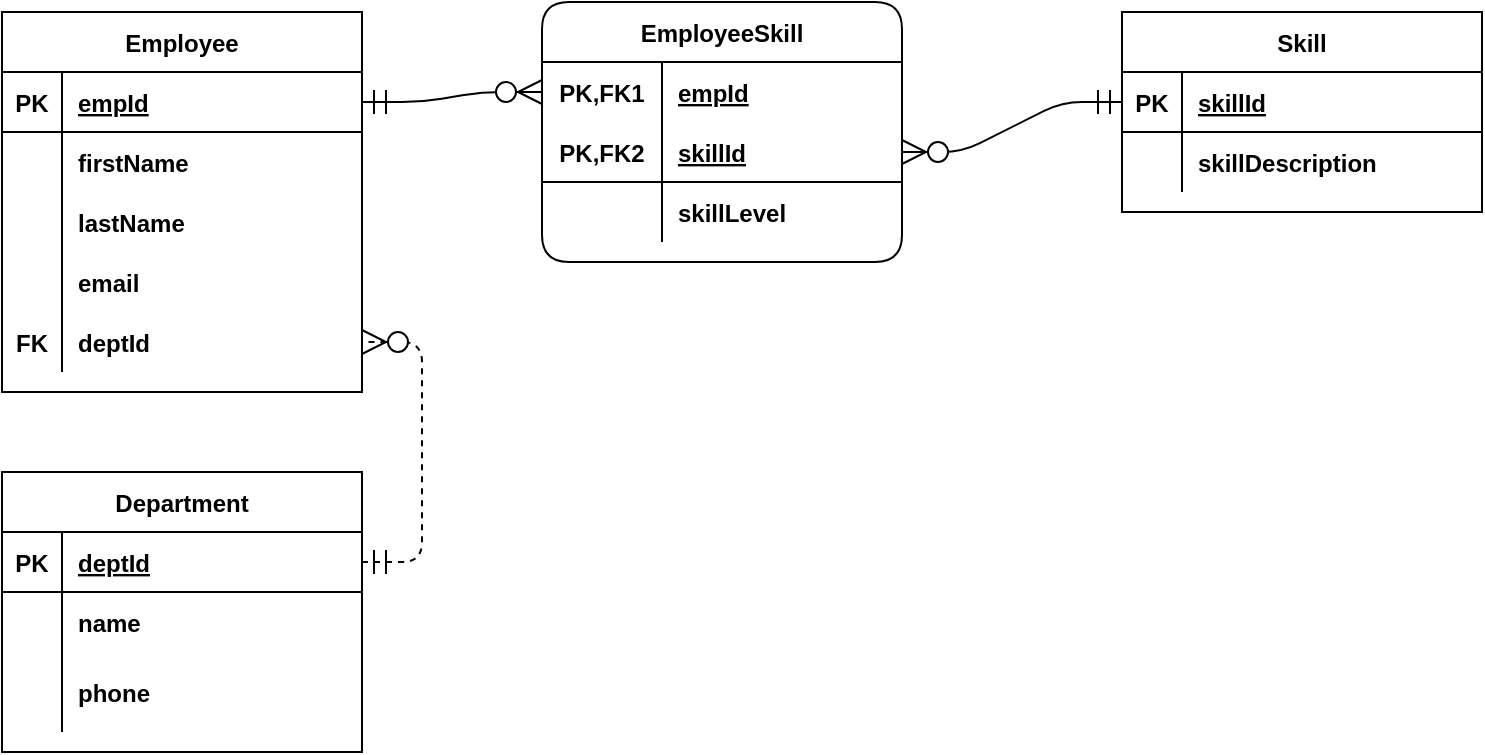 <mxfile version="13.8.0" type="github"><diagram id="H377WSRnFNxb_r4C8gnv" name="Page-1"><mxGraphModel dx="1186" dy="750" grid="1" gridSize="10" guides="1" tooltips="1" connect="1" arrows="1" fold="1" page="1" pageScale="1" pageWidth="827" pageHeight="1169" math="0" shadow="0"><root><mxCell id="0"/><mxCell id="1" parent="0"/><mxCell id="itGe4DmNpn68_hEBPGap-1" value="Employee" style="shape=table;startSize=30;container=1;collapsible=1;childLayout=tableLayout;fixedRows=1;rowLines=0;fontStyle=1;align=center;resizeLast=1;" vertex="1" parent="1"><mxGeometry x="70" y="100" width="180" height="190" as="geometry"/></mxCell><mxCell id="itGe4DmNpn68_hEBPGap-2" value="" style="shape=partialRectangle;collapsible=0;dropTarget=0;pointerEvents=0;fillColor=none;top=0;left=0;bottom=1;right=0;points=[[0,0.5],[1,0.5]];portConstraint=eastwest;" vertex="1" parent="itGe4DmNpn68_hEBPGap-1"><mxGeometry y="30" width="180" height="30" as="geometry"/></mxCell><mxCell id="itGe4DmNpn68_hEBPGap-3" value="PK" style="shape=partialRectangle;connectable=0;fillColor=none;top=0;left=0;bottom=0;right=0;fontStyle=1;overflow=hidden;" vertex="1" parent="itGe4DmNpn68_hEBPGap-2"><mxGeometry width="30" height="30" as="geometry"/></mxCell><mxCell id="itGe4DmNpn68_hEBPGap-4" value="empId" style="shape=partialRectangle;connectable=0;fillColor=none;top=0;left=0;bottom=0;right=0;align=left;spacingLeft=6;fontStyle=5;overflow=hidden;" vertex="1" parent="itGe4DmNpn68_hEBPGap-2"><mxGeometry x="30" width="150" height="30" as="geometry"/></mxCell><mxCell id="itGe4DmNpn68_hEBPGap-5" value="" style="shape=partialRectangle;collapsible=0;dropTarget=0;pointerEvents=0;fillColor=none;top=0;left=0;bottom=0;right=0;points=[[0,0.5],[1,0.5]];portConstraint=eastwest;" vertex="1" parent="itGe4DmNpn68_hEBPGap-1"><mxGeometry y="60" width="180" height="30" as="geometry"/></mxCell><mxCell id="itGe4DmNpn68_hEBPGap-6" value="" style="shape=partialRectangle;connectable=0;fillColor=none;top=0;left=0;bottom=0;right=0;editable=1;overflow=hidden;" vertex="1" parent="itGe4DmNpn68_hEBPGap-5"><mxGeometry width="30" height="30" as="geometry"/></mxCell><mxCell id="itGe4DmNpn68_hEBPGap-7" value="firstName" style="shape=partialRectangle;connectable=0;fillColor=none;top=0;left=0;bottom=0;right=0;align=left;spacingLeft=6;overflow=hidden;fontStyle=1" vertex="1" parent="itGe4DmNpn68_hEBPGap-5"><mxGeometry x="30" width="150" height="30" as="geometry"/></mxCell><mxCell id="itGe4DmNpn68_hEBPGap-8" value="" style="shape=partialRectangle;collapsible=0;dropTarget=0;pointerEvents=0;fillColor=none;top=0;left=0;bottom=0;right=0;points=[[0,0.5],[1,0.5]];portConstraint=eastwest;" vertex="1" parent="itGe4DmNpn68_hEBPGap-1"><mxGeometry y="90" width="180" height="30" as="geometry"/></mxCell><mxCell id="itGe4DmNpn68_hEBPGap-9" value="" style="shape=partialRectangle;connectable=0;fillColor=none;top=0;left=0;bottom=0;right=0;editable=1;overflow=hidden;" vertex="1" parent="itGe4DmNpn68_hEBPGap-8"><mxGeometry width="30" height="30" as="geometry"/></mxCell><mxCell id="itGe4DmNpn68_hEBPGap-10" value="lastName" style="shape=partialRectangle;connectable=0;fillColor=none;top=0;left=0;bottom=0;right=0;align=left;spacingLeft=6;overflow=hidden;fontStyle=1" vertex="1" parent="itGe4DmNpn68_hEBPGap-8"><mxGeometry x="30" width="150" height="30" as="geometry"/></mxCell><mxCell id="itGe4DmNpn68_hEBPGap-11" value="" style="shape=partialRectangle;collapsible=0;dropTarget=0;pointerEvents=0;fillColor=none;top=0;left=0;bottom=0;right=0;points=[[0,0.5],[1,0.5]];portConstraint=eastwest;" vertex="1" parent="itGe4DmNpn68_hEBPGap-1"><mxGeometry y="120" width="180" height="30" as="geometry"/></mxCell><mxCell id="itGe4DmNpn68_hEBPGap-12" value="" style="shape=partialRectangle;connectable=0;fillColor=none;top=0;left=0;bottom=0;right=0;editable=1;overflow=hidden;" vertex="1" parent="itGe4DmNpn68_hEBPGap-11"><mxGeometry width="30" height="30" as="geometry"/></mxCell><mxCell id="itGe4DmNpn68_hEBPGap-13" value="email" style="shape=partialRectangle;connectable=0;fillColor=none;top=0;left=0;bottom=0;right=0;align=left;spacingLeft=6;overflow=hidden;fontStyle=1" vertex="1" parent="itGe4DmNpn68_hEBPGap-11"><mxGeometry x="30" width="150" height="30" as="geometry"/></mxCell><mxCell id="itGe4DmNpn68_hEBPGap-53" value="" style="shape=partialRectangle;collapsible=0;dropTarget=0;pointerEvents=0;fillColor=none;top=0;left=0;bottom=0;right=0;points=[[0,0.5],[1,0.5]];portConstraint=eastwest;" vertex="1" parent="itGe4DmNpn68_hEBPGap-1"><mxGeometry y="150" width="180" height="30" as="geometry"/></mxCell><mxCell id="itGe4DmNpn68_hEBPGap-54" value="FK" style="shape=partialRectangle;connectable=0;fillColor=none;top=0;left=0;bottom=0;right=0;editable=1;overflow=hidden;fontStyle=1" vertex="1" parent="itGe4DmNpn68_hEBPGap-53"><mxGeometry width="30" height="30" as="geometry"/></mxCell><mxCell id="itGe4DmNpn68_hEBPGap-55" value="deptId" style="shape=partialRectangle;connectable=0;fillColor=none;top=0;left=0;bottom=0;right=0;align=left;spacingLeft=6;overflow=hidden;fontStyle=1" vertex="1" parent="itGe4DmNpn68_hEBPGap-53"><mxGeometry x="30" width="150" height="30" as="geometry"/></mxCell><mxCell id="itGe4DmNpn68_hEBPGap-14" value="Department" style="shape=table;startSize=30;container=1;collapsible=1;childLayout=tableLayout;fixedRows=1;rowLines=0;fontStyle=1;align=center;resizeLast=1;" vertex="1" parent="1"><mxGeometry x="70" y="330" width="180" height="140" as="geometry"/></mxCell><mxCell id="itGe4DmNpn68_hEBPGap-15" value="" style="shape=partialRectangle;collapsible=0;dropTarget=0;pointerEvents=0;fillColor=none;top=0;left=0;bottom=1;right=0;points=[[0,0.5],[1,0.5]];portConstraint=eastwest;" vertex="1" parent="itGe4DmNpn68_hEBPGap-14"><mxGeometry y="30" width="180" height="30" as="geometry"/></mxCell><mxCell id="itGe4DmNpn68_hEBPGap-16" value="PK" style="shape=partialRectangle;connectable=0;fillColor=none;top=0;left=0;bottom=0;right=0;fontStyle=1;overflow=hidden;" vertex="1" parent="itGe4DmNpn68_hEBPGap-15"><mxGeometry width="30" height="30" as="geometry"/></mxCell><mxCell id="itGe4DmNpn68_hEBPGap-17" value="deptId" style="shape=partialRectangle;connectable=0;fillColor=none;top=0;left=0;bottom=0;right=0;align=left;spacingLeft=6;fontStyle=5;overflow=hidden;" vertex="1" parent="itGe4DmNpn68_hEBPGap-15"><mxGeometry x="30" width="150" height="30" as="geometry"/></mxCell><mxCell id="itGe4DmNpn68_hEBPGap-18" value="" style="shape=partialRectangle;collapsible=0;dropTarget=0;pointerEvents=0;fillColor=none;top=0;left=0;bottom=0;right=0;points=[[0,0.5],[1,0.5]];portConstraint=eastwest;" vertex="1" parent="itGe4DmNpn68_hEBPGap-14"><mxGeometry y="60" width="180" height="30" as="geometry"/></mxCell><mxCell id="itGe4DmNpn68_hEBPGap-19" value="" style="shape=partialRectangle;connectable=0;fillColor=none;top=0;left=0;bottom=0;right=0;editable=1;overflow=hidden;" vertex="1" parent="itGe4DmNpn68_hEBPGap-18"><mxGeometry width="30" height="30" as="geometry"/></mxCell><mxCell id="itGe4DmNpn68_hEBPGap-20" value="name" style="shape=partialRectangle;connectable=0;fillColor=none;top=0;left=0;bottom=0;right=0;align=left;spacingLeft=6;overflow=hidden;fontStyle=1" vertex="1" parent="itGe4DmNpn68_hEBPGap-18"><mxGeometry x="30" width="150" height="30" as="geometry"/></mxCell><mxCell id="itGe4DmNpn68_hEBPGap-21" value="" style="shape=partialRectangle;collapsible=0;dropTarget=0;pointerEvents=0;fillColor=none;top=0;left=0;bottom=0;right=0;points=[[0,0.5],[1,0.5]];portConstraint=eastwest;" vertex="1" parent="itGe4DmNpn68_hEBPGap-14"><mxGeometry y="90" width="180" height="40" as="geometry"/></mxCell><mxCell id="itGe4DmNpn68_hEBPGap-22" value="" style="shape=partialRectangle;connectable=0;fillColor=none;top=0;left=0;bottom=0;right=0;editable=1;overflow=hidden;" vertex="1" parent="itGe4DmNpn68_hEBPGap-21"><mxGeometry width="30" height="40" as="geometry"/></mxCell><mxCell id="itGe4DmNpn68_hEBPGap-23" value="phone" style="shape=partialRectangle;connectable=0;fillColor=none;top=0;left=0;bottom=0;right=0;align=left;spacingLeft=6;overflow=hidden;fontStyle=1" vertex="1" parent="itGe4DmNpn68_hEBPGap-21"><mxGeometry x="30" width="150" height="40" as="geometry"/></mxCell><mxCell id="itGe4DmNpn68_hEBPGap-27" value="EmployeeSkill" style="shape=table;startSize=30;container=1;collapsible=1;childLayout=tableLayout;fixedRows=1;rowLines=0;fontStyle=1;align=center;resizeLast=1;rounded=1;" vertex="1" parent="1"><mxGeometry x="340" y="95" width="180" height="130" as="geometry"/></mxCell><mxCell id="itGe4DmNpn68_hEBPGap-28" value="" style="shape=partialRectangle;collapsible=0;dropTarget=0;pointerEvents=0;fillColor=none;top=0;left=0;bottom=0;right=0;points=[[0,0.5],[1,0.5]];portConstraint=eastwest;" vertex="1" parent="itGe4DmNpn68_hEBPGap-27"><mxGeometry y="30" width="180" height="30" as="geometry"/></mxCell><mxCell id="itGe4DmNpn68_hEBPGap-29" value="PK,FK1" style="shape=partialRectangle;connectable=0;fillColor=none;top=0;left=0;bottom=0;right=0;fontStyle=1;overflow=hidden;" vertex="1" parent="itGe4DmNpn68_hEBPGap-28"><mxGeometry width="60" height="30" as="geometry"/></mxCell><mxCell id="itGe4DmNpn68_hEBPGap-30" value="empId" style="shape=partialRectangle;connectable=0;fillColor=none;top=0;left=0;bottom=0;right=0;align=left;spacingLeft=6;fontStyle=5;overflow=hidden;" vertex="1" parent="itGe4DmNpn68_hEBPGap-28"><mxGeometry x="60" width="120" height="30" as="geometry"/></mxCell><mxCell id="itGe4DmNpn68_hEBPGap-31" value="" style="shape=partialRectangle;collapsible=0;dropTarget=0;pointerEvents=0;fillColor=none;top=0;left=0;bottom=1;right=0;points=[[0,0.5],[1,0.5]];portConstraint=eastwest;" vertex="1" parent="itGe4DmNpn68_hEBPGap-27"><mxGeometry y="60" width="180" height="30" as="geometry"/></mxCell><mxCell id="itGe4DmNpn68_hEBPGap-32" value="PK,FK2" style="shape=partialRectangle;connectable=0;fillColor=none;top=0;left=0;bottom=0;right=0;fontStyle=1;overflow=hidden;" vertex="1" parent="itGe4DmNpn68_hEBPGap-31"><mxGeometry width="60" height="30" as="geometry"/></mxCell><mxCell id="itGe4DmNpn68_hEBPGap-33" value="skillId" style="shape=partialRectangle;connectable=0;fillColor=none;top=0;left=0;bottom=0;right=0;align=left;spacingLeft=6;fontStyle=5;overflow=hidden;" vertex="1" parent="itGe4DmNpn68_hEBPGap-31"><mxGeometry x="60" width="120" height="30" as="geometry"/></mxCell><mxCell id="itGe4DmNpn68_hEBPGap-34" value="" style="shape=partialRectangle;collapsible=0;dropTarget=0;pointerEvents=0;fillColor=none;top=0;left=0;bottom=0;right=0;points=[[0,0.5],[1,0.5]];portConstraint=eastwest;" vertex="1" parent="itGe4DmNpn68_hEBPGap-27"><mxGeometry y="90" width="180" height="30" as="geometry"/></mxCell><mxCell id="itGe4DmNpn68_hEBPGap-35" value="" style="shape=partialRectangle;connectable=0;fillColor=none;top=0;left=0;bottom=0;right=0;editable=1;overflow=hidden;" vertex="1" parent="itGe4DmNpn68_hEBPGap-34"><mxGeometry width="60" height="30" as="geometry"/></mxCell><mxCell id="itGe4DmNpn68_hEBPGap-36" value="skillLevel" style="shape=partialRectangle;connectable=0;fillColor=none;top=0;left=0;bottom=0;right=0;align=left;spacingLeft=6;overflow=hidden;fontStyle=1" vertex="1" parent="itGe4DmNpn68_hEBPGap-34"><mxGeometry x="60" width="120" height="30" as="geometry"/></mxCell><mxCell id="itGe4DmNpn68_hEBPGap-40" value="Skill" style="shape=table;startSize=30;container=1;collapsible=1;childLayout=tableLayout;fixedRows=1;rowLines=0;fontStyle=1;align=center;resizeLast=1;" vertex="1" parent="1"><mxGeometry x="630" y="100" width="180" height="100" as="geometry"/></mxCell><mxCell id="itGe4DmNpn68_hEBPGap-41" value="" style="shape=partialRectangle;collapsible=0;dropTarget=0;pointerEvents=0;fillColor=none;top=0;left=0;bottom=1;right=0;points=[[0,0.5],[1,0.5]];portConstraint=eastwest;" vertex="1" parent="itGe4DmNpn68_hEBPGap-40"><mxGeometry y="30" width="180" height="30" as="geometry"/></mxCell><mxCell id="itGe4DmNpn68_hEBPGap-42" value="PK" style="shape=partialRectangle;connectable=0;fillColor=none;top=0;left=0;bottom=0;right=0;fontStyle=1;overflow=hidden;" vertex="1" parent="itGe4DmNpn68_hEBPGap-41"><mxGeometry width="30" height="30" as="geometry"/></mxCell><mxCell id="itGe4DmNpn68_hEBPGap-43" value="skillId" style="shape=partialRectangle;connectable=0;fillColor=none;top=0;left=0;bottom=0;right=0;align=left;spacingLeft=6;fontStyle=5;overflow=hidden;" vertex="1" parent="itGe4DmNpn68_hEBPGap-41"><mxGeometry x="30" width="150" height="30" as="geometry"/></mxCell><mxCell id="itGe4DmNpn68_hEBPGap-44" value="" style="shape=partialRectangle;collapsible=0;dropTarget=0;pointerEvents=0;fillColor=none;top=0;left=0;bottom=0;right=0;points=[[0,0.5],[1,0.5]];portConstraint=eastwest;" vertex="1" parent="itGe4DmNpn68_hEBPGap-40"><mxGeometry y="60" width="180" height="30" as="geometry"/></mxCell><mxCell id="itGe4DmNpn68_hEBPGap-45" value="" style="shape=partialRectangle;connectable=0;fillColor=none;top=0;left=0;bottom=0;right=0;editable=1;overflow=hidden;" vertex="1" parent="itGe4DmNpn68_hEBPGap-44"><mxGeometry width="30" height="30" as="geometry"/></mxCell><mxCell id="itGe4DmNpn68_hEBPGap-46" value="skillDescription" style="shape=partialRectangle;connectable=0;fillColor=none;top=0;left=0;bottom=0;right=0;align=left;spacingLeft=6;overflow=hidden;fontStyle=1" vertex="1" parent="itGe4DmNpn68_hEBPGap-44"><mxGeometry x="30" width="150" height="30" as="geometry"/></mxCell><mxCell id="itGe4DmNpn68_hEBPGap-59" value="" style="edgeStyle=entityRelationEdgeStyle;fontSize=12;html=1;endArrow=ERzeroToMany;startArrow=ERmandOne;endSize=10;startSize=10;dashed=1;" edge="1" parent="1" source="itGe4DmNpn68_hEBPGap-15" target="itGe4DmNpn68_hEBPGap-53"><mxGeometry width="100" height="100" relative="1" as="geometry"><mxPoint x="310" y="390" as="sourcePoint"/><mxPoint x="410" y="290" as="targetPoint"/></mxGeometry></mxCell><mxCell id="itGe4DmNpn68_hEBPGap-60" value="" style="edgeStyle=entityRelationEdgeStyle;fontSize=12;html=1;endArrow=ERzeroToMany;startArrow=ERmandOne;endSize=10;startSize=10;exitX=0;exitY=0.5;exitDx=0;exitDy=0;entryX=1;entryY=0.5;entryDx=0;entryDy=0;" edge="1" parent="1" source="itGe4DmNpn68_hEBPGap-41" target="itGe4DmNpn68_hEBPGap-31"><mxGeometry width="100" height="100" relative="1" as="geometry"><mxPoint x="510" y="440" as="sourcePoint"/><mxPoint x="510" y="330" as="targetPoint"/></mxGeometry></mxCell><mxCell id="itGe4DmNpn68_hEBPGap-61" value="" style="edgeStyle=entityRelationEdgeStyle;fontSize=12;html=1;endArrow=ERzeroToMany;startArrow=ERmandOne;endSize=10;startSize=10;exitX=1;exitY=0.5;exitDx=0;exitDy=0;entryX=0;entryY=0.5;entryDx=0;entryDy=0;" edge="1" parent="1" source="itGe4DmNpn68_hEBPGap-2" target="itGe4DmNpn68_hEBPGap-28"><mxGeometry width="100" height="100" relative="1" as="geometry"><mxPoint x="410" y="440" as="sourcePoint"/><mxPoint x="410" y="330" as="targetPoint"/></mxGeometry></mxCell></root></mxGraphModel></diagram></mxfile>